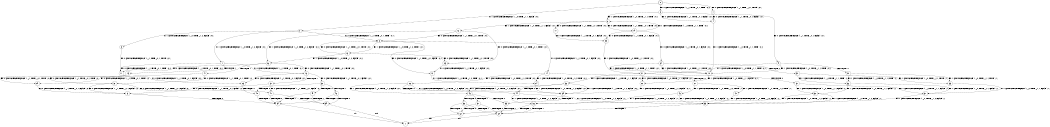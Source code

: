 digraph BCG {
size = "7, 10.5";
center = TRUE;
node [shape = circle];
0 [peripheries = 2];
0 -> 1 [label = "EX !0 !ATOMIC_EXCH_BRANCH (1, +1, TRUE, +0, 1, TRUE) !:0:1:"];
0 -> 2 [label = "EX !1 !ATOMIC_EXCH_BRANCH (1, +0, TRUE, +1, 1, FALSE) !:0:1:"];
0 -> 3 [label = "EX !0 !ATOMIC_EXCH_BRANCH (1, +1, TRUE, +0, 1, TRUE) !:0:1:"];
1 -> 4 [label = "EX !0 !ATOMIC_EXCH_BRANCH (1, +1, TRUE, +0, 1, FALSE) !:0:1:"];
2 -> 5 [label = "EX !1 !ATOMIC_EXCH_BRANCH (1, +0, TRUE, +1, 2, FALSE) !:0:1:"];
2 -> 6 [label = "EX !0 !ATOMIC_EXCH_BRANCH (1, +1, TRUE, +0, 1, TRUE) !:0:1:"];
2 -> 7 [label = "EX !1 !ATOMIC_EXCH_BRANCH (1, +0, TRUE, +1, 2, FALSE) !:0:1:"];
3 -> 4 [label = "EX !0 !ATOMIC_EXCH_BRANCH (1, +1, TRUE, +0, 1, FALSE) !:0:1:"];
3 -> 8 [label = "EX !1 !ATOMIC_EXCH_BRANCH (1, +0, TRUE, +1, 1, TRUE) !:0:1:"];
3 -> 9 [label = "EX !0 !ATOMIC_EXCH_BRANCH (1, +1, TRUE, +0, 1, FALSE) !:0:1:"];
4 -> 10 [label = "EX !1 !ATOMIC_EXCH_BRANCH (1, +0, TRUE, +1, 1, TRUE) !:0:1:"];
5 -> 11 [label = "EX !0 !ATOMIC_EXCH_BRANCH (1, +1, TRUE, +0, 1, TRUE) !:0:1:"];
6 -> 12 [label = "EX !0 !ATOMIC_EXCH_BRANCH (1, +1, TRUE, +0, 1, FALSE) !:0:1:"];
6 -> 13 [label = "EX !1 !ATOMIC_EXCH_BRANCH (1, +0, TRUE, +1, 2, TRUE) !:0:1:"];
6 -> 14 [label = "EX !0 !ATOMIC_EXCH_BRANCH (1, +1, TRUE, +0, 1, FALSE) !:0:1:"];
7 -> 11 [label = "EX !0 !ATOMIC_EXCH_BRANCH (1, +1, TRUE, +0, 1, TRUE) !:0:1:"];
7 -> 15 [label = "TERMINATE !1"];
7 -> 16 [label = "EX !0 !ATOMIC_EXCH_BRANCH (1, +1, TRUE, +0, 1, TRUE) !:0:1:"];
8 -> 17 [label = "EX !0 !ATOMIC_EXCH_BRANCH (1, +1, TRUE, +0, 1, TRUE) !:0:1:"];
8 -> 18 [label = "EX !1 !ATOMIC_EXCH_BRANCH (1, +0, TRUE, +1, 1, FALSE) !:0:1:"];
8 -> 19 [label = "EX !0 !ATOMIC_EXCH_BRANCH (1, +1, TRUE, +0, 1, TRUE) !:0:1:"];
9 -> 10 [label = "EX !1 !ATOMIC_EXCH_BRANCH (1, +0, TRUE, +1, 1, TRUE) !:0:1:"];
9 -> 20 [label = "TERMINATE !0"];
9 -> 21 [label = "EX !1 !ATOMIC_EXCH_BRANCH (1, +0, TRUE, +1, 1, TRUE) !:0:1:"];
10 -> 22 [label = "EX !1 !ATOMIC_EXCH_BRANCH (1, +0, TRUE, +1, 1, FALSE) !:0:1:"];
11 -> 23 [label = "EX !0 !ATOMIC_EXCH_BRANCH (1, +1, TRUE, +0, 1, FALSE) !:0:1:"];
12 -> 24 [label = "EX !1 !ATOMIC_EXCH_BRANCH (1, +0, TRUE, +1, 2, TRUE) !:0:1:"];
13 -> 25 [label = "EX !0 !ATOMIC_EXCH_BRANCH (1, +1, TRUE, +0, 1, TRUE) !:0:1:"];
13 -> 26 [label = "EX !1 !ATOMIC_EXCH_BRANCH (1, +0, TRUE, +1, 2, FALSE) !:0:1:"];
13 -> 6 [label = "EX !0 !ATOMIC_EXCH_BRANCH (1, +1, TRUE, +0, 1, TRUE) !:0:1:"];
14 -> 24 [label = "EX !1 !ATOMIC_EXCH_BRANCH (1, +0, TRUE, +1, 2, TRUE) !:0:1:"];
14 -> 27 [label = "TERMINATE !0"];
14 -> 28 [label = "EX !1 !ATOMIC_EXCH_BRANCH (1, +0, TRUE, +1, 2, TRUE) !:0:1:"];
15 -> 29 [label = "EX !0 !ATOMIC_EXCH_BRANCH (1, +1, TRUE, +0, 1, TRUE) !:0:"];
15 -> 30 [label = "EX !0 !ATOMIC_EXCH_BRANCH (1, +1, TRUE, +0, 1, TRUE) !:0:"];
16 -> 23 [label = "EX !0 !ATOMIC_EXCH_BRANCH (1, +1, TRUE, +0, 1, FALSE) !:0:1:"];
16 -> 31 [label = "TERMINATE !1"];
16 -> 32 [label = "EX !0 !ATOMIC_EXCH_BRANCH (1, +1, TRUE, +0, 1, FALSE) !:0:1:"];
17 -> 33 [label = "EX !0 !ATOMIC_EXCH_BRANCH (1, +1, TRUE, +0, 1, FALSE) !:0:1:"];
18 -> 25 [label = "EX !0 !ATOMIC_EXCH_BRANCH (1, +1, TRUE, +0, 1, TRUE) !:0:1:"];
18 -> 26 [label = "EX !1 !ATOMIC_EXCH_BRANCH (1, +0, TRUE, +1, 2, FALSE) !:0:1:"];
18 -> 6 [label = "EX !0 !ATOMIC_EXCH_BRANCH (1, +1, TRUE, +0, 1, TRUE) !:0:1:"];
19 -> 33 [label = "EX !0 !ATOMIC_EXCH_BRANCH (1, +1, TRUE, +0, 1, FALSE) !:0:1:"];
19 -> 8 [label = "EX !1 !ATOMIC_EXCH_BRANCH (1, +0, TRUE, +1, 1, TRUE) !:0:1:"];
19 -> 34 [label = "EX !0 !ATOMIC_EXCH_BRANCH (1, +1, TRUE, +0, 1, FALSE) !:0:1:"];
20 -> 35 [label = "EX !1 !ATOMIC_EXCH_BRANCH (1, +0, TRUE, +1, 1, TRUE) !:1:"];
20 -> 36 [label = "EX !1 !ATOMIC_EXCH_BRANCH (1, +0, TRUE, +1, 1, TRUE) !:1:"];
21 -> 22 [label = "EX !1 !ATOMIC_EXCH_BRANCH (1, +0, TRUE, +1, 1, FALSE) !:0:1:"];
21 -> 37 [label = "TERMINATE !0"];
21 -> 38 [label = "EX !1 !ATOMIC_EXCH_BRANCH (1, +0, TRUE, +1, 1, FALSE) !:0:1:"];
22 -> 39 [label = "EX !1 !ATOMIC_EXCH_BRANCH (1, +0, TRUE, +1, 2, FALSE) !:0:1:"];
23 -> 40 [label = "TERMINATE !0"];
24 -> 39 [label = "EX !1 !ATOMIC_EXCH_BRANCH (1, +0, TRUE, +1, 2, FALSE) !:0:1:"];
25 -> 12 [label = "EX !0 !ATOMIC_EXCH_BRANCH (1, +1, TRUE, +0, 1, FALSE) !:0:1:"];
26 -> 11 [label = "EX !0 !ATOMIC_EXCH_BRANCH (1, +1, TRUE, +0, 1, TRUE) !:0:1:"];
26 -> 41 [label = "TERMINATE !1"];
26 -> 16 [label = "EX !0 !ATOMIC_EXCH_BRANCH (1, +1, TRUE, +0, 1, TRUE) !:0:1:"];
27 -> 42 [label = "EX !1 !ATOMIC_EXCH_BRANCH (1, +0, TRUE, +1, 2, TRUE) !:1:"];
27 -> 43 [label = "EX !1 !ATOMIC_EXCH_BRANCH (1, +0, TRUE, +1, 2, TRUE) !:1:"];
28 -> 39 [label = "EX !1 !ATOMIC_EXCH_BRANCH (1, +0, TRUE, +1, 2, FALSE) !:0:1:"];
28 -> 44 [label = "TERMINATE !0"];
28 -> 45 [label = "EX !1 !ATOMIC_EXCH_BRANCH (1, +0, TRUE, +1, 2, FALSE) !:0:1:"];
29 -> 46 [label = "EX !0 !ATOMIC_EXCH_BRANCH (1, +1, TRUE, +0, 1, FALSE) !:0:"];
30 -> 46 [label = "EX !0 !ATOMIC_EXCH_BRANCH (1, +1, TRUE, +0, 1, FALSE) !:0:"];
30 -> 47 [label = "EX !0 !ATOMIC_EXCH_BRANCH (1, +1, TRUE, +0, 1, FALSE) !:0:"];
31 -> 46 [label = "EX !0 !ATOMIC_EXCH_BRANCH (1, +1, TRUE, +0, 1, FALSE) !:0:"];
31 -> 47 [label = "EX !0 !ATOMIC_EXCH_BRANCH (1, +1, TRUE, +0, 1, FALSE) !:0:"];
32 -> 40 [label = "TERMINATE !0"];
32 -> 48 [label = "TERMINATE !1"];
32 -> 49 [label = "TERMINATE !0"];
33 -> 10 [label = "EX !1 !ATOMIC_EXCH_BRANCH (1, +0, TRUE, +1, 1, TRUE) !:0:1:"];
34 -> 10 [label = "EX !1 !ATOMIC_EXCH_BRANCH (1, +0, TRUE, +1, 1, TRUE) !:0:1:"];
34 -> 50 [label = "TERMINATE !0"];
34 -> 21 [label = "EX !1 !ATOMIC_EXCH_BRANCH (1, +0, TRUE, +1, 1, TRUE) !:0:1:"];
35 -> 51 [label = "EX !1 !ATOMIC_EXCH_BRANCH (1, +0, TRUE, +1, 1, FALSE) !:1:"];
36 -> 51 [label = "EX !1 !ATOMIC_EXCH_BRANCH (1, +0, TRUE, +1, 1, FALSE) !:1:"];
36 -> 52 [label = "EX !1 !ATOMIC_EXCH_BRANCH (1, +0, TRUE, +1, 1, FALSE) !:1:"];
37 -> 51 [label = "EX !1 !ATOMIC_EXCH_BRANCH (1, +0, TRUE, +1, 1, FALSE) !:1:"];
37 -> 52 [label = "EX !1 !ATOMIC_EXCH_BRANCH (1, +0, TRUE, +1, 1, FALSE) !:1:"];
38 -> 39 [label = "EX !1 !ATOMIC_EXCH_BRANCH (1, +0, TRUE, +1, 2, FALSE) !:0:1:"];
38 -> 44 [label = "TERMINATE !0"];
38 -> 45 [label = "EX !1 !ATOMIC_EXCH_BRANCH (1, +0, TRUE, +1, 2, FALSE) !:0:1:"];
39 -> 53 [label = "TERMINATE !0"];
40 -> 54 [label = "TERMINATE !1"];
41 -> 29 [label = "EX !0 !ATOMIC_EXCH_BRANCH (1, +1, TRUE, +0, 1, TRUE) !:0:"];
41 -> 30 [label = "EX !0 !ATOMIC_EXCH_BRANCH (1, +1, TRUE, +0, 1, TRUE) !:0:"];
42 -> 55 [label = "EX !1 !ATOMIC_EXCH_BRANCH (1, +0, TRUE, +1, 2, FALSE) !:1:"];
43 -> 55 [label = "EX !1 !ATOMIC_EXCH_BRANCH (1, +0, TRUE, +1, 2, FALSE) !:1:"];
43 -> 56 [label = "EX !1 !ATOMIC_EXCH_BRANCH (1, +0, TRUE, +1, 2, FALSE) !:1:"];
44 -> 55 [label = "EX !1 !ATOMIC_EXCH_BRANCH (1, +0, TRUE, +1, 2, FALSE) !:1:"];
44 -> 56 [label = "EX !1 !ATOMIC_EXCH_BRANCH (1, +0, TRUE, +1, 2, FALSE) !:1:"];
45 -> 53 [label = "TERMINATE !0"];
45 -> 57 [label = "TERMINATE !1"];
45 -> 58 [label = "TERMINATE !0"];
46 -> 54 [label = "TERMINATE !0"];
47 -> 54 [label = "TERMINATE !0"];
47 -> 59 [label = "TERMINATE !0"];
48 -> 54 [label = "TERMINATE !0"];
48 -> 59 [label = "TERMINATE !0"];
49 -> 54 [label = "TERMINATE !1"];
49 -> 59 [label = "TERMINATE !1"];
50 -> 35 [label = "EX !1 !ATOMIC_EXCH_BRANCH (1, +0, TRUE, +1, 1, TRUE) !:1:"];
50 -> 36 [label = "EX !1 !ATOMIC_EXCH_BRANCH (1, +0, TRUE, +1, 1, TRUE) !:1:"];
51 -> 55 [label = "EX !1 !ATOMIC_EXCH_BRANCH (1, +0, TRUE, +1, 2, FALSE) !:1:"];
52 -> 55 [label = "EX !1 !ATOMIC_EXCH_BRANCH (1, +0, TRUE, +1, 2, FALSE) !:1:"];
52 -> 56 [label = "EX !1 !ATOMIC_EXCH_BRANCH (1, +0, TRUE, +1, 2, FALSE) !:1:"];
53 -> 60 [label = "TERMINATE !1"];
54 -> 61 [label = "exit"];
55 -> 60 [label = "TERMINATE !1"];
56 -> 60 [label = "TERMINATE !1"];
56 -> 62 [label = "TERMINATE !1"];
57 -> 60 [label = "TERMINATE !0"];
57 -> 62 [label = "TERMINATE !0"];
58 -> 60 [label = "TERMINATE !1"];
58 -> 62 [label = "TERMINATE !1"];
59 -> 61 [label = "exit"];
60 -> 61 [label = "exit"];
62 -> 61 [label = "exit"];
}
